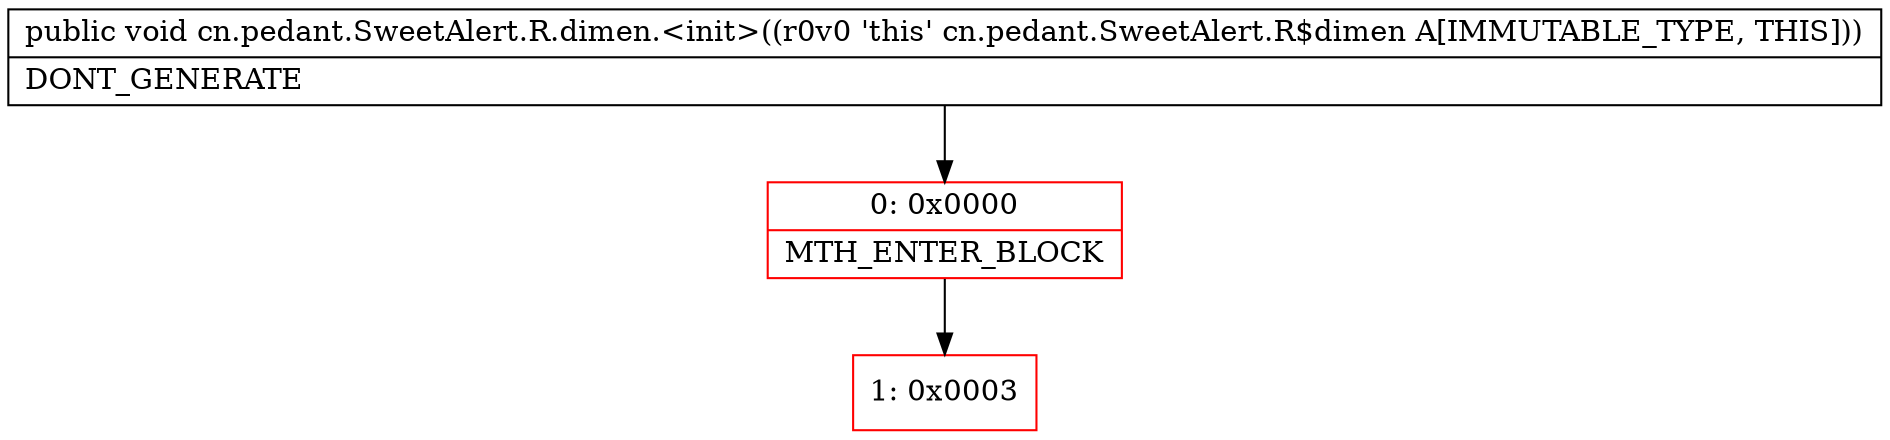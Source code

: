 digraph "CFG forcn.pedant.SweetAlert.R.dimen.\<init\>()V" {
subgraph cluster_Region_450988173 {
label = "R(0)";
node [shape=record,color=blue];
}
Node_0 [shape=record,color=red,label="{0\:\ 0x0000|MTH_ENTER_BLOCK\l}"];
Node_1 [shape=record,color=red,label="{1\:\ 0x0003}"];
MethodNode[shape=record,label="{public void cn.pedant.SweetAlert.R.dimen.\<init\>((r0v0 'this' cn.pedant.SweetAlert.R$dimen A[IMMUTABLE_TYPE, THIS]))  | DONT_GENERATE\l}"];
MethodNode -> Node_0;
Node_0 -> Node_1;
}

